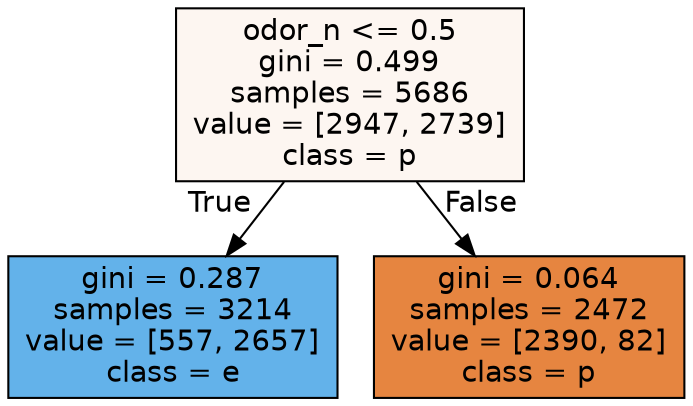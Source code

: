 digraph Tree {
node [shape=box, style="filled", color="black", fontname="helvetica"] ;
edge [fontname="helvetica"] ;
0 [label="odor_n <= 0.5\ngini = 0.499\nsamples = 5686\nvalue = [2947, 2739]\nclass = p", fillcolor="#fdf6f1"] ;
1 [label="gini = 0.287\nsamples = 3214\nvalue = [557, 2657]\nclass = e", fillcolor="#63b2ea"] ;
0 -> 1 [labeldistance=2.5, labelangle=45, headlabel="True"] ;
2 [label="gini = 0.064\nsamples = 2472\nvalue = [2390, 82]\nclass = p", fillcolor="#e68540"] ;
0 -> 2 [labeldistance=2.5, labelangle=-45, headlabel="False"] ;
}